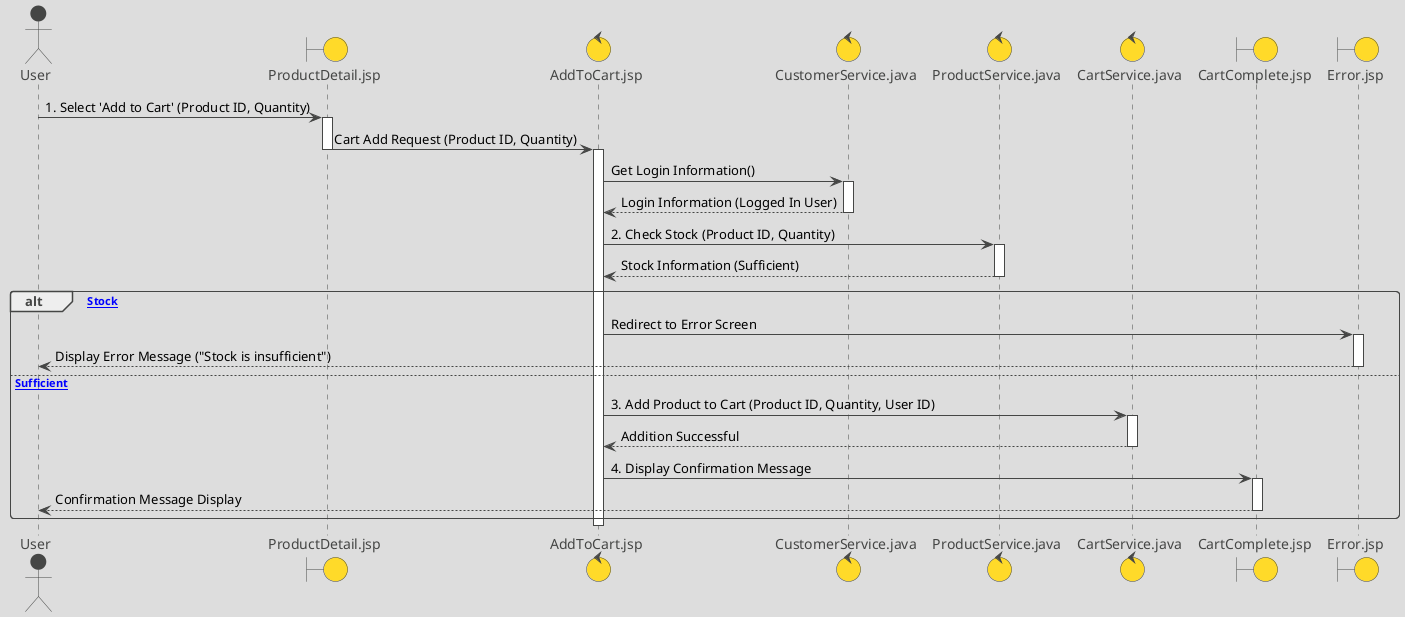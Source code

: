 @startuml AddToCartSequenceDiagram
!theme toy

' ====================================================================
' Participant Definitions
' ====================================================================
actor User
boundary ProductDetailJSP as "ProductDetail.jsp"
control AddToCartJSP as "AddToCart.jsp"
control CustomerServiceJava as "CustomerService.java"
control ProductServiceJava as "ProductService.java"
control CartServiceJava as "CartService.java"
boundary CartCompleteJSP as "CartComplete.jsp"
boundary ErrorJSP as "Error.jsp"

' ====================================================================
' Basic Flow: User is already logged in
' ====================================================================

' 1. The customer specifies the quantity on the product detail screen and selects 'Add to Cart'.
User -> ProductDetailJSP : 1. Select 'Add to Cart' (Product ID, Quantity)
activate ProductDetailJSP

ProductDetailJSP -> AddToCartJSP : Cart Add Request (Product ID, Quantity)
deactivate ProductDetailJSP
activate AddToCartJSP

' --- Login Check (Implicit, handled by Session/Customer Service) ---
' Note: Assuming the user is already authenticated (Pre-condition).
AddToCartJSP -> CustomerServiceJava : Get Login Information()
activate CustomerServiceJava
CustomerServiceJava --> AddToCartJSP : Login Information (Logged In User)
deactivate CustomerServiceJava

' 2. The system checks the stock information and confirms that the specified quantity can be purchased.
AddToCartJSP -> ProductServiceJava : 2. Check Stock (Product ID, Quantity)
activate ProductServiceJava
ProductServiceJava --> AddToCartJSP : Stock Information (Sufficient)
deactivate ProductServiceJava

alt [Insufficient Stock]
    ' Alternative Flow: Insufficient stock
    AddToCartJSP -> ErrorJSP : Redirect to Error Screen
    activate ErrorJSP
    ErrorJSP --> User : Display Error Message ("Stock is insufficient")
    deactivate ErrorJSP
    
else [Stock Sufficient]
    ' 3. If there is stock, the system adds the product and quantity to the cart.
    AddToCartJSP -> CartServiceJava : 3. Add Product to Cart (Product ID, Quantity, User ID)
    activate CartServiceJava
    CartServiceJava --> AddToCartJSP : Addition Successful
    deactivate CartServiceJava
    
    ' 4. The system displays a confirmation message "Product has been added to the cart."
    AddToCartJSP -> CartCompleteJSP : 4. Display Confirmation Message
    activate CartCompleteJSP
    
    ' 5. The customer can either continue shopping or navigate to the cart screen.
    CartCompleteJSP --> User : Confirmation Message Display
    deactivate CartCompleteJSP
    
end

deactivate AddToCartJSP

@enduml